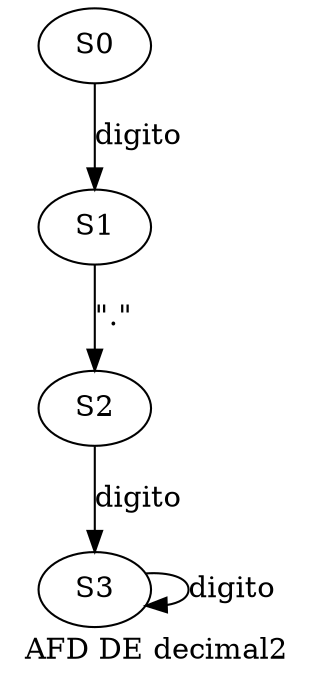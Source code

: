 digraph G {
label = "AFD DE decimal2"
S0 -> S1[label="digito"]
S1 -> S2[label="\".\""]
S2 -> S3[label="digito"]
S3 -> S3[label="digito"]
}
